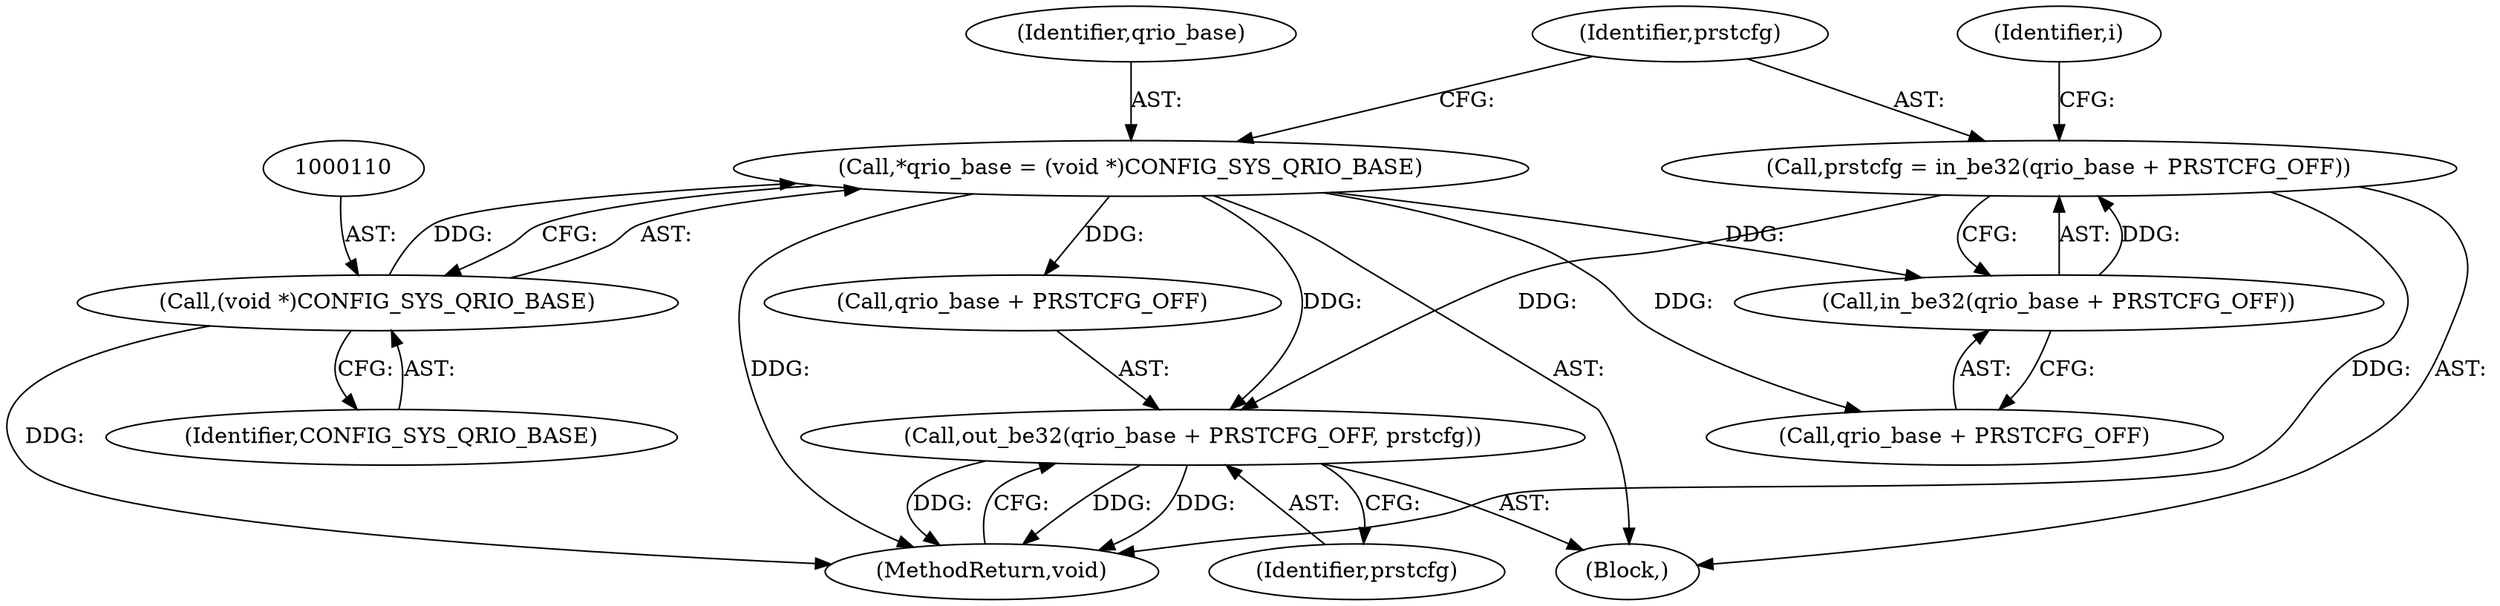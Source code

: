 digraph "0_u-boot_master_0@integer" {
"1000112" [label="(Call,prstcfg = in_be32(qrio_base + PRSTCFG_OFF))"];
"1000114" [label="(Call,in_be32(qrio_base + PRSTCFG_OFF))"];
"1000107" [label="(Call,*qrio_base = (void *)CONFIG_SYS_QRIO_BASE)"];
"1000109" [label="(Call,(void *)CONFIG_SYS_QRIO_BASE)"];
"1000151" [label="(Call,out_be32(qrio_base + PRSTCFG_OFF, prstcfg))"];
"1000109" [label="(Call,(void *)CONFIG_SYS_QRIO_BASE)"];
"1000152" [label="(Call,qrio_base + PRSTCFG_OFF)"];
"1000112" [label="(Call,prstcfg = in_be32(qrio_base + PRSTCFG_OFF))"];
"1000107" [label="(Call,*qrio_base = (void *)CONFIG_SYS_QRIO_BASE)"];
"1000120" [label="(Identifier,i)"];
"1000113" [label="(Identifier,prstcfg)"];
"1000111" [label="(Identifier,CONFIG_SYS_QRIO_BASE)"];
"1000156" [label="(MethodReturn,void)"];
"1000108" [label="(Identifier,qrio_base)"];
"1000103" [label="(Block,)"];
"1000114" [label="(Call,in_be32(qrio_base + PRSTCFG_OFF))"];
"1000151" [label="(Call,out_be32(qrio_base + PRSTCFG_OFF, prstcfg))"];
"1000115" [label="(Call,qrio_base + PRSTCFG_OFF)"];
"1000155" [label="(Identifier,prstcfg)"];
"1000112" -> "1000103"  [label="AST: "];
"1000112" -> "1000114"  [label="CFG: "];
"1000113" -> "1000112"  [label="AST: "];
"1000114" -> "1000112"  [label="AST: "];
"1000120" -> "1000112"  [label="CFG: "];
"1000112" -> "1000156"  [label="DDG: "];
"1000114" -> "1000112"  [label="DDG: "];
"1000112" -> "1000151"  [label="DDG: "];
"1000114" -> "1000115"  [label="CFG: "];
"1000115" -> "1000114"  [label="AST: "];
"1000107" -> "1000114"  [label="DDG: "];
"1000107" -> "1000103"  [label="AST: "];
"1000107" -> "1000109"  [label="CFG: "];
"1000108" -> "1000107"  [label="AST: "];
"1000109" -> "1000107"  [label="AST: "];
"1000113" -> "1000107"  [label="CFG: "];
"1000107" -> "1000156"  [label="DDG: "];
"1000109" -> "1000107"  [label="DDG: "];
"1000107" -> "1000115"  [label="DDG: "];
"1000107" -> "1000151"  [label="DDG: "];
"1000107" -> "1000152"  [label="DDG: "];
"1000109" -> "1000111"  [label="CFG: "];
"1000110" -> "1000109"  [label="AST: "];
"1000111" -> "1000109"  [label="AST: "];
"1000109" -> "1000156"  [label="DDG: "];
"1000151" -> "1000103"  [label="AST: "];
"1000151" -> "1000155"  [label="CFG: "];
"1000152" -> "1000151"  [label="AST: "];
"1000155" -> "1000151"  [label="AST: "];
"1000156" -> "1000151"  [label="CFG: "];
"1000151" -> "1000156"  [label="DDG: "];
"1000151" -> "1000156"  [label="DDG: "];
"1000151" -> "1000156"  [label="DDG: "];
}

